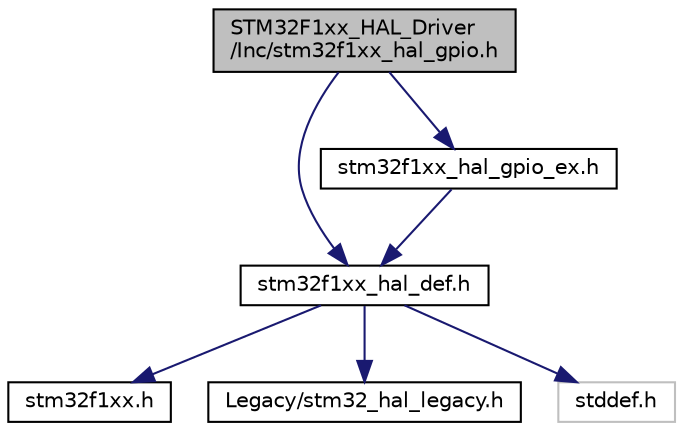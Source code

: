 digraph "STM32F1xx_HAL_Driver/Inc/stm32f1xx_hal_gpio.h"
{
 // LATEX_PDF_SIZE
  edge [fontname="Helvetica",fontsize="10",labelfontname="Helvetica",labelfontsize="10"];
  node [fontname="Helvetica",fontsize="10",shape=record];
  Node1 [label="STM32F1xx_HAL_Driver\l/Inc/stm32f1xx_hal_gpio.h",height=0.2,width=0.4,color="black", fillcolor="grey75", style="filled", fontcolor="black",tooltip="Header file of GPIO HAL module."];
  Node1 -> Node2 [color="midnightblue",fontsize="10",style="solid",fontname="Helvetica"];
  Node2 [label="stm32f1xx_hal_def.h",height=0.2,width=0.4,color="black", fillcolor="white", style="filled",URL="$stm32f1xx__hal__def_8h.html",tooltip="This file contains HAL common defines, enumeration, macros and structures definitions."];
  Node2 -> Node3 [color="midnightblue",fontsize="10",style="solid",fontname="Helvetica"];
  Node3 [label="stm32f1xx.h",height=0.2,width=0.4,color="black", fillcolor="white", style="filled",URL="$stm32f1xx_8h.html",tooltip="CMSIS STM32F1xx Device Peripheral Access Layer Header File."];
  Node2 -> Node4 [color="midnightblue",fontsize="10",style="solid",fontname="Helvetica"];
  Node4 [label="Legacy/stm32_hal_legacy.h",height=0.2,width=0.4,color="black", fillcolor="white", style="filled",URL="$stm32__hal__legacy_8h.html",tooltip="This file contains aliases definition for the STM32Cube HAL constants macros and functions maintained..."];
  Node2 -> Node5 [color="midnightblue",fontsize="10",style="solid",fontname="Helvetica"];
  Node5 [label="stddef.h",height=0.2,width=0.4,color="grey75", fillcolor="white", style="filled",tooltip=" "];
  Node1 -> Node6 [color="midnightblue",fontsize="10",style="solid",fontname="Helvetica"];
  Node6 [label="stm32f1xx_hal_gpio_ex.h",height=0.2,width=0.4,color="black", fillcolor="white", style="filled",URL="$stm32f1xx__hal__gpio__ex_8h.html",tooltip="Header file of GPIO HAL Extension module."];
  Node6 -> Node2 [color="midnightblue",fontsize="10",style="solid",fontname="Helvetica"];
}
